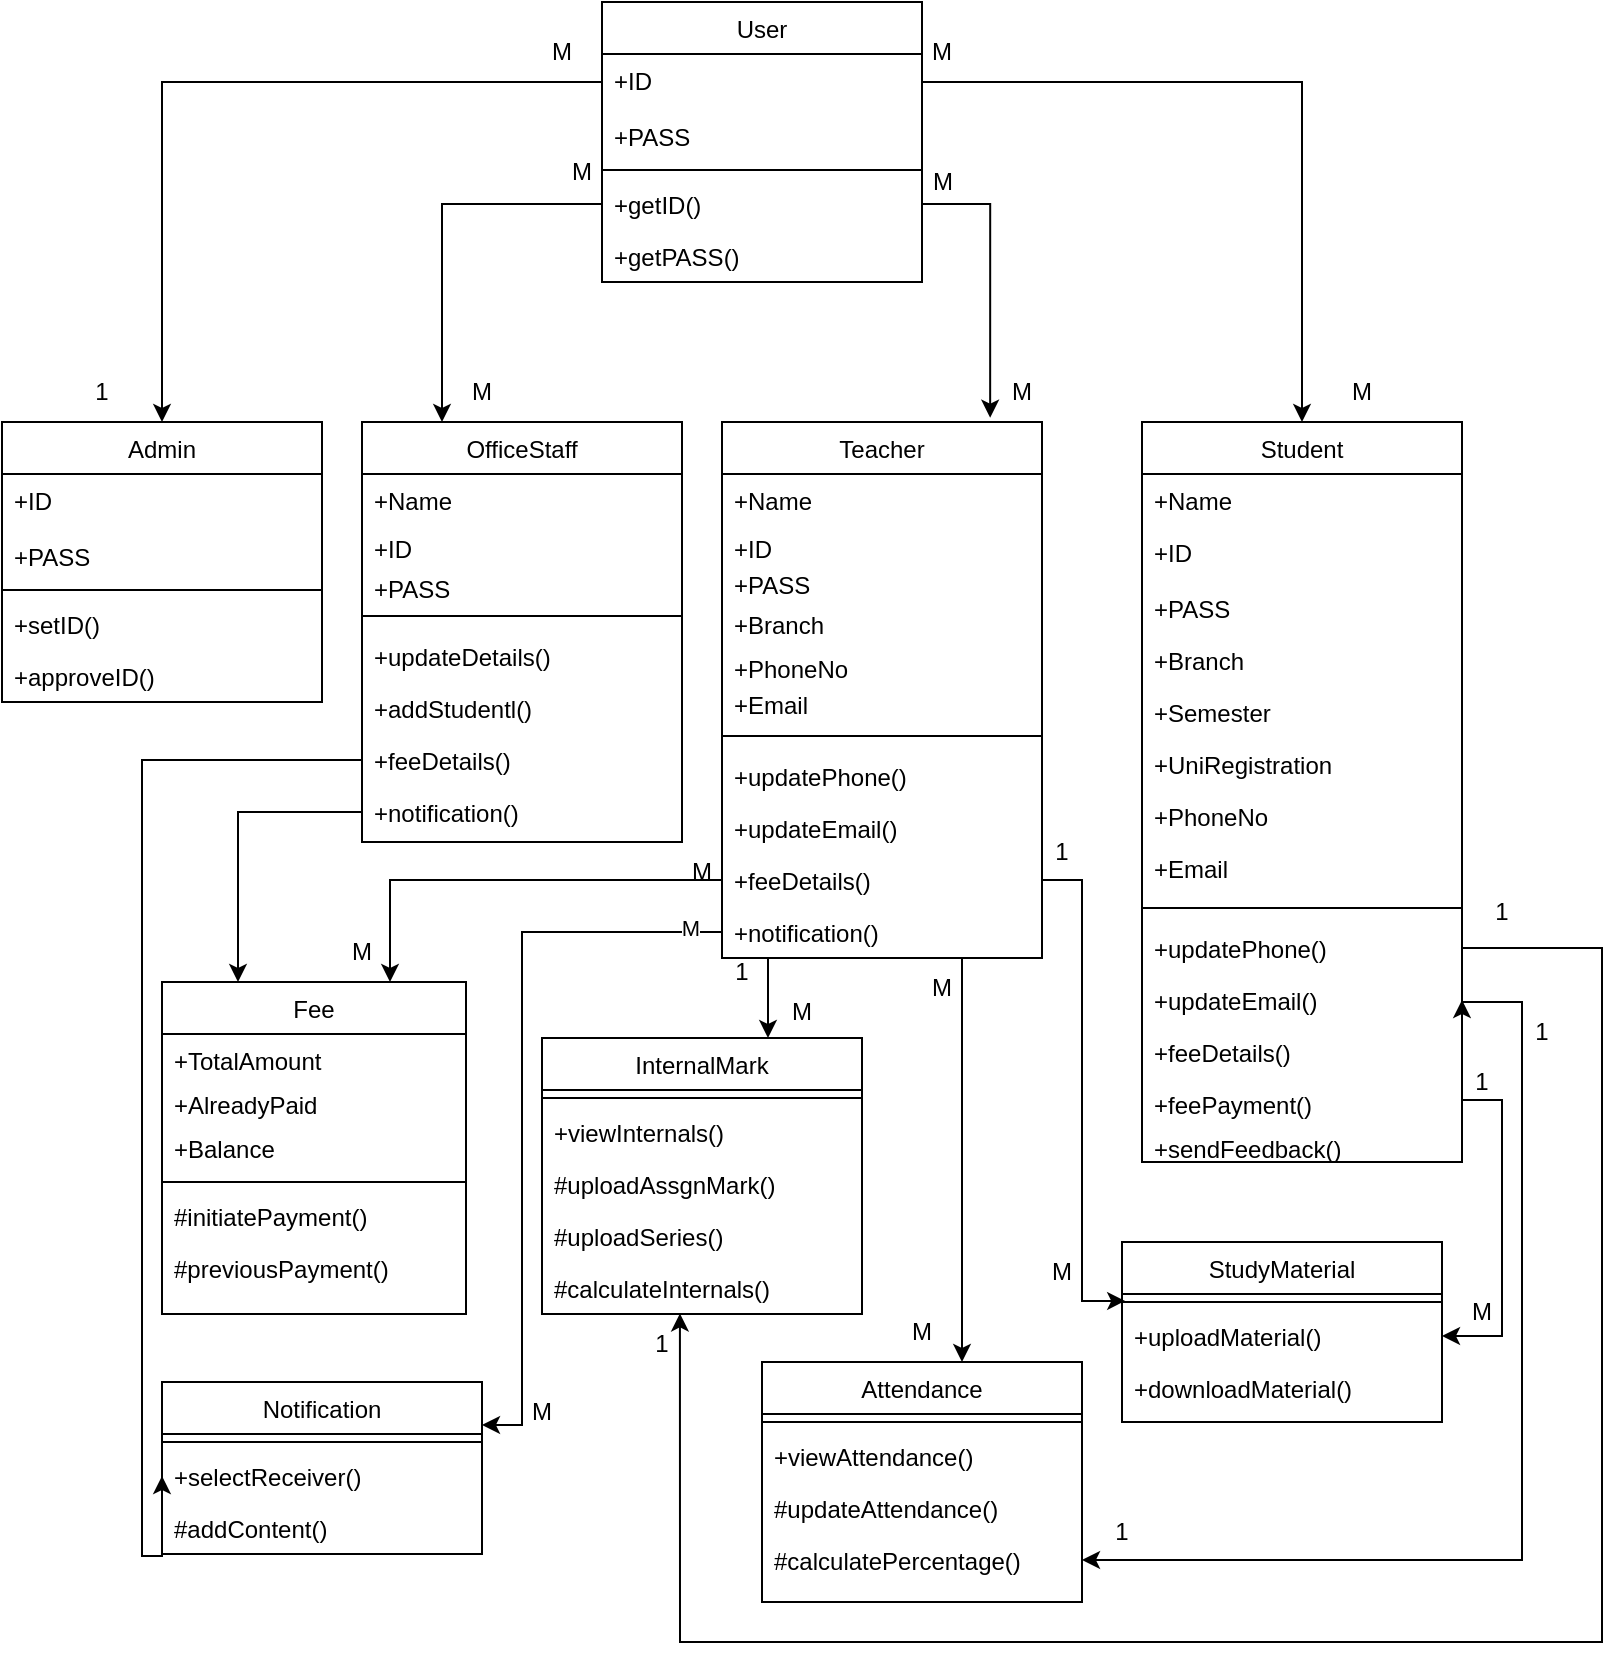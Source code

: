 <mxfile version="19.0.3" type="github">
  <diagram id="C5RBs43oDa-KdzZeNtuy" name="Page-1">
    <mxGraphModel dx="2075" dy="1943" grid="1" gridSize="10" guides="1" tooltips="1" connect="1" arrows="1" fold="1" page="1" pageScale="1" pageWidth="827" pageHeight="1169" math="0" shadow="0">
      <root>
        <mxCell id="WIyWlLk6GJQsqaUBKTNV-0" />
        <mxCell id="WIyWlLk6GJQsqaUBKTNV-1" parent="WIyWlLk6GJQsqaUBKTNV-0" />
        <mxCell id="zkfFHV4jXpPFQw0GAbJ--0" value="User" style="swimlane;fontStyle=0;align=center;verticalAlign=top;childLayout=stackLayout;horizontal=1;startSize=26;horizontalStack=0;resizeParent=1;resizeLast=0;collapsible=1;marginBottom=0;rounded=0;shadow=0;strokeWidth=1;" parent="WIyWlLk6GJQsqaUBKTNV-1" vertex="1">
          <mxGeometry x="-520" y="-1130" width="160" height="140" as="geometry">
            <mxRectangle x="230" y="140" width="160" height="26" as="alternateBounds" />
          </mxGeometry>
        </mxCell>
        <mxCell id="zkfFHV4jXpPFQw0GAbJ--2" value="+ID" style="text;align=left;verticalAlign=top;spacingLeft=4;spacingRight=4;overflow=hidden;rotatable=0;points=[[0,0.5],[1,0.5]];portConstraint=eastwest;rounded=0;shadow=0;html=0;" parent="zkfFHV4jXpPFQw0GAbJ--0" vertex="1">
          <mxGeometry y="26" width="160" height="28" as="geometry" />
        </mxCell>
        <mxCell id="zkfFHV4jXpPFQw0GAbJ--3" value="+PASS" style="text;align=left;verticalAlign=top;spacingLeft=4;spacingRight=4;overflow=hidden;rotatable=0;points=[[0,0.5],[1,0.5]];portConstraint=eastwest;rounded=0;shadow=0;html=0;" parent="zkfFHV4jXpPFQw0GAbJ--0" vertex="1">
          <mxGeometry y="54" width="160" height="26" as="geometry" />
        </mxCell>
        <mxCell id="zkfFHV4jXpPFQw0GAbJ--4" value="" style="line;html=1;strokeWidth=1;align=left;verticalAlign=middle;spacingTop=-1;spacingLeft=3;spacingRight=3;rotatable=0;labelPosition=right;points=[];portConstraint=eastwest;" parent="zkfFHV4jXpPFQw0GAbJ--0" vertex="1">
          <mxGeometry y="80" width="160" height="8" as="geometry" />
        </mxCell>
        <mxCell id="zkfFHV4jXpPFQw0GAbJ--5" value="+getID()" style="text;align=left;verticalAlign=top;spacingLeft=4;spacingRight=4;overflow=hidden;rotatable=0;points=[[0,0.5],[1,0.5]];portConstraint=eastwest;" parent="zkfFHV4jXpPFQw0GAbJ--0" vertex="1">
          <mxGeometry y="88" width="160" height="26" as="geometry" />
        </mxCell>
        <mxCell id="3Y0cezWdg-3BhjSm7ili-2" value="+getPASS()" style="text;align=left;verticalAlign=top;spacingLeft=4;spacingRight=4;overflow=hidden;rotatable=0;points=[[0,0.5],[1,0.5]];portConstraint=eastwest;" vertex="1" parent="zkfFHV4jXpPFQw0GAbJ--0">
          <mxGeometry y="114" width="160" height="26" as="geometry" />
        </mxCell>
        <mxCell id="zkfFHV4jXpPFQw0GAbJ--6" value="StudyMaterial" style="swimlane;fontStyle=0;align=center;verticalAlign=top;childLayout=stackLayout;horizontal=1;startSize=26;horizontalStack=0;resizeParent=1;resizeLast=0;collapsible=1;marginBottom=0;rounded=0;shadow=0;strokeWidth=1;" parent="WIyWlLk6GJQsqaUBKTNV-1" vertex="1">
          <mxGeometry x="-260" y="-510" width="160" height="90" as="geometry">
            <mxRectangle x="130" y="380" width="160" height="26" as="alternateBounds" />
          </mxGeometry>
        </mxCell>
        <mxCell id="zkfFHV4jXpPFQw0GAbJ--9" value="" style="line;html=1;strokeWidth=1;align=left;verticalAlign=middle;spacingTop=-1;spacingLeft=3;spacingRight=3;rotatable=0;labelPosition=right;points=[];portConstraint=eastwest;" parent="zkfFHV4jXpPFQw0GAbJ--6" vertex="1">
          <mxGeometry y="26" width="160" height="8" as="geometry" />
        </mxCell>
        <mxCell id="zkfFHV4jXpPFQw0GAbJ--10" value="+uploadMaterial()" style="text;align=left;verticalAlign=top;spacingLeft=4;spacingRight=4;overflow=hidden;rotatable=0;points=[[0,0.5],[1,0.5]];portConstraint=eastwest;fontStyle=0" parent="zkfFHV4jXpPFQw0GAbJ--6" vertex="1">
          <mxGeometry y="34" width="160" height="26" as="geometry" />
        </mxCell>
        <mxCell id="zkfFHV4jXpPFQw0GAbJ--11" value="+downloadMaterial()" style="text;align=left;verticalAlign=top;spacingLeft=4;spacingRight=4;overflow=hidden;rotatable=0;points=[[0,0.5],[1,0.5]];portConstraint=eastwest;" parent="zkfFHV4jXpPFQw0GAbJ--6" vertex="1">
          <mxGeometry y="60" width="160" height="26" as="geometry" />
        </mxCell>
        <mxCell id="zkfFHV4jXpPFQw0GAbJ--13" value="Student" style="swimlane;fontStyle=0;align=center;verticalAlign=top;childLayout=stackLayout;horizontal=1;startSize=26;horizontalStack=0;resizeParent=1;resizeLast=0;collapsible=1;marginBottom=0;rounded=0;shadow=0;strokeWidth=1;" parent="WIyWlLk6GJQsqaUBKTNV-1" vertex="1">
          <mxGeometry x="-250" y="-920" width="160" height="370" as="geometry">
            <mxRectangle x="340" y="380" width="170" height="26" as="alternateBounds" />
          </mxGeometry>
        </mxCell>
        <mxCell id="zkfFHV4jXpPFQw0GAbJ--14" value="+Name" style="text;align=left;verticalAlign=top;spacingLeft=4;spacingRight=4;overflow=hidden;rotatable=0;points=[[0,0.5],[1,0.5]];portConstraint=eastwest;" parent="zkfFHV4jXpPFQw0GAbJ--13" vertex="1">
          <mxGeometry y="26" width="160" height="26" as="geometry" />
        </mxCell>
        <mxCell id="3Y0cezWdg-3BhjSm7ili-25" value="+ID" style="text;align=left;verticalAlign=top;spacingLeft=4;spacingRight=4;overflow=hidden;rotatable=0;points=[[0,0.5],[1,0.5]];portConstraint=eastwest;rounded=0;shadow=0;html=0;" vertex="1" parent="zkfFHV4jXpPFQw0GAbJ--13">
          <mxGeometry y="52" width="160" height="28" as="geometry" />
        </mxCell>
        <mxCell id="3Y0cezWdg-3BhjSm7ili-26" value="+PASS" style="text;align=left;verticalAlign=top;spacingLeft=4;spacingRight=4;overflow=hidden;rotatable=0;points=[[0,0.5],[1,0.5]];portConstraint=eastwest;rounded=0;shadow=0;html=0;" vertex="1" parent="zkfFHV4jXpPFQw0GAbJ--13">
          <mxGeometry y="80" width="160" height="26" as="geometry" />
        </mxCell>
        <mxCell id="3Y0cezWdg-3BhjSm7ili-7" value="+Branch" style="text;align=left;verticalAlign=top;spacingLeft=4;spacingRight=4;overflow=hidden;rotatable=0;points=[[0,0.5],[1,0.5]];portConstraint=eastwest;" vertex="1" parent="zkfFHV4jXpPFQw0GAbJ--13">
          <mxGeometry y="106" width="160" height="26" as="geometry" />
        </mxCell>
        <mxCell id="3Y0cezWdg-3BhjSm7ili-27" value="+Semester" style="text;align=left;verticalAlign=top;spacingLeft=4;spacingRight=4;overflow=hidden;rotatable=0;points=[[0,0.5],[1,0.5]];portConstraint=eastwest;rounded=0;shadow=0;html=0;" vertex="1" parent="zkfFHV4jXpPFQw0GAbJ--13">
          <mxGeometry y="132" width="160" height="26" as="geometry" />
        </mxCell>
        <mxCell id="3Y0cezWdg-3BhjSm7ili-8" value="+UniRegistration" style="text;align=left;verticalAlign=top;spacingLeft=4;spacingRight=4;overflow=hidden;rotatable=0;points=[[0,0.5],[1,0.5]];portConstraint=eastwest;" vertex="1" parent="zkfFHV4jXpPFQw0GAbJ--13">
          <mxGeometry y="158" width="160" height="26" as="geometry" />
        </mxCell>
        <mxCell id="3Y0cezWdg-3BhjSm7ili-9" value="+PhoneNo" style="text;align=left;verticalAlign=top;spacingLeft=4;spacingRight=4;overflow=hidden;rotatable=0;points=[[0,0.5],[1,0.5]];portConstraint=eastwest;" vertex="1" parent="zkfFHV4jXpPFQw0GAbJ--13">
          <mxGeometry y="184" width="160" height="26" as="geometry" />
        </mxCell>
        <mxCell id="3Y0cezWdg-3BhjSm7ili-10" value="+Email" style="text;align=left;verticalAlign=top;spacingLeft=4;spacingRight=4;overflow=hidden;rotatable=0;points=[[0,0.5],[1,0.5]];portConstraint=eastwest;" vertex="1" parent="zkfFHV4jXpPFQw0GAbJ--13">
          <mxGeometry y="210" width="160" height="26" as="geometry" />
        </mxCell>
        <mxCell id="zkfFHV4jXpPFQw0GAbJ--15" value="" style="line;html=1;strokeWidth=1;align=left;verticalAlign=middle;spacingTop=-1;spacingLeft=3;spacingRight=3;rotatable=0;labelPosition=right;points=[];portConstraint=eastwest;" parent="zkfFHV4jXpPFQw0GAbJ--13" vertex="1">
          <mxGeometry y="236" width="160" height="14" as="geometry" />
        </mxCell>
        <mxCell id="3Y0cezWdg-3BhjSm7ili-11" value="+updatePhone()" style="text;align=left;verticalAlign=top;spacingLeft=4;spacingRight=4;overflow=hidden;rotatable=0;points=[[0,0.5],[1,0.5]];portConstraint=eastwest;" vertex="1" parent="zkfFHV4jXpPFQw0GAbJ--13">
          <mxGeometry y="250" width="160" height="26" as="geometry" />
        </mxCell>
        <mxCell id="3Y0cezWdg-3BhjSm7ili-12" value="+updateEmail()" style="text;align=left;verticalAlign=top;spacingLeft=4;spacingRight=4;overflow=hidden;rotatable=0;points=[[0,0.5],[1,0.5]];portConstraint=eastwest;" vertex="1" parent="zkfFHV4jXpPFQw0GAbJ--13">
          <mxGeometry y="276" width="160" height="26" as="geometry" />
        </mxCell>
        <mxCell id="3Y0cezWdg-3BhjSm7ili-55" value="+feeDetails()" style="text;align=left;verticalAlign=top;spacingLeft=4;spacingRight=4;overflow=hidden;rotatable=0;points=[[0,0.5],[1,0.5]];portConstraint=eastwest;" vertex="1" parent="zkfFHV4jXpPFQw0GAbJ--13">
          <mxGeometry y="302" width="160" height="26" as="geometry" />
        </mxCell>
        <mxCell id="3Y0cezWdg-3BhjSm7ili-13" value="+feePayment()" style="text;align=left;verticalAlign=top;spacingLeft=4;spacingRight=4;overflow=hidden;rotatable=0;points=[[0,0.5],[1,0.5]];portConstraint=eastwest;" vertex="1" parent="zkfFHV4jXpPFQw0GAbJ--13">
          <mxGeometry y="328" width="160" height="22" as="geometry" />
        </mxCell>
        <mxCell id="3Y0cezWdg-3BhjSm7ili-77" value="+sendFeedback()" style="text;align=left;verticalAlign=top;spacingLeft=4;spacingRight=4;overflow=hidden;rotatable=0;points=[[0,0.5],[1,0.5]];portConstraint=eastwest;" vertex="1" parent="zkfFHV4jXpPFQw0GAbJ--13">
          <mxGeometry y="350" width="160" height="20" as="geometry" />
        </mxCell>
        <mxCell id="zkfFHV4jXpPFQw0GAbJ--17" value="Fee" style="swimlane;fontStyle=0;align=center;verticalAlign=top;childLayout=stackLayout;horizontal=1;startSize=26;horizontalStack=0;resizeParent=1;resizeLast=0;collapsible=1;marginBottom=0;rounded=0;shadow=0;strokeWidth=1;" parent="WIyWlLk6GJQsqaUBKTNV-1" vertex="1">
          <mxGeometry x="-740" y="-640" width="152" height="166" as="geometry">
            <mxRectangle x="508" y="120" width="160" height="26" as="alternateBounds" />
          </mxGeometry>
        </mxCell>
        <mxCell id="zkfFHV4jXpPFQw0GAbJ--18" value="+TotalAmount" style="text;align=left;verticalAlign=top;spacingLeft=4;spacingRight=4;overflow=hidden;rotatable=0;points=[[0,0.5],[1,0.5]];portConstraint=eastwest;" parent="zkfFHV4jXpPFQw0GAbJ--17" vertex="1">
          <mxGeometry y="26" width="152" height="22" as="geometry" />
        </mxCell>
        <mxCell id="zkfFHV4jXpPFQw0GAbJ--19" value="+AlreadyPaid" style="text;align=left;verticalAlign=top;spacingLeft=4;spacingRight=4;overflow=hidden;rotatable=0;points=[[0,0.5],[1,0.5]];portConstraint=eastwest;rounded=0;shadow=0;html=0;" parent="zkfFHV4jXpPFQw0GAbJ--17" vertex="1">
          <mxGeometry y="48" width="152" height="22" as="geometry" />
        </mxCell>
        <mxCell id="zkfFHV4jXpPFQw0GAbJ--20" value="+Balance" style="text;align=left;verticalAlign=top;spacingLeft=4;spacingRight=4;overflow=hidden;rotatable=0;points=[[0,0.5],[1,0.5]];portConstraint=eastwest;rounded=0;shadow=0;html=0;" parent="zkfFHV4jXpPFQw0GAbJ--17" vertex="1">
          <mxGeometry y="70" width="152" height="26" as="geometry" />
        </mxCell>
        <mxCell id="zkfFHV4jXpPFQw0GAbJ--23" value="" style="line;html=1;strokeWidth=1;align=left;verticalAlign=middle;spacingTop=-1;spacingLeft=3;spacingRight=3;rotatable=0;labelPosition=right;points=[];portConstraint=eastwest;" parent="zkfFHV4jXpPFQw0GAbJ--17" vertex="1">
          <mxGeometry y="96" width="152" height="8" as="geometry" />
        </mxCell>
        <mxCell id="zkfFHV4jXpPFQw0GAbJ--24" value="#initiatePayment()" style="text;align=left;verticalAlign=top;spacingLeft=4;spacingRight=4;overflow=hidden;rotatable=0;points=[[0,0.5],[1,0.5]];portConstraint=eastwest;" parent="zkfFHV4jXpPFQw0GAbJ--17" vertex="1">
          <mxGeometry y="104" width="152" height="26" as="geometry" />
        </mxCell>
        <mxCell id="zkfFHV4jXpPFQw0GAbJ--25" value="#previousPayment()" style="text;align=left;verticalAlign=top;spacingLeft=4;spacingRight=4;overflow=hidden;rotatable=0;points=[[0,0.5],[1,0.5]];portConstraint=eastwest;" parent="zkfFHV4jXpPFQw0GAbJ--17" vertex="1">
          <mxGeometry y="130" width="152" height="26" as="geometry" />
        </mxCell>
        <mxCell id="3Y0cezWdg-3BhjSm7ili-19" value="Admin" style="swimlane;fontStyle=0;align=center;verticalAlign=top;childLayout=stackLayout;horizontal=1;startSize=26;horizontalStack=0;resizeParent=1;resizeLast=0;collapsible=1;marginBottom=0;rounded=0;shadow=0;strokeWidth=1;" vertex="1" parent="WIyWlLk6GJQsqaUBKTNV-1">
          <mxGeometry x="-820" y="-920" width="160" height="140" as="geometry">
            <mxRectangle x="230" y="140" width="160" height="26" as="alternateBounds" />
          </mxGeometry>
        </mxCell>
        <mxCell id="3Y0cezWdg-3BhjSm7ili-20" value="+ID" style="text;align=left;verticalAlign=top;spacingLeft=4;spacingRight=4;overflow=hidden;rotatable=0;points=[[0,0.5],[1,0.5]];portConstraint=eastwest;rounded=0;shadow=0;html=0;" vertex="1" parent="3Y0cezWdg-3BhjSm7ili-19">
          <mxGeometry y="26" width="160" height="28" as="geometry" />
        </mxCell>
        <mxCell id="3Y0cezWdg-3BhjSm7ili-21" value="+PASS" style="text;align=left;verticalAlign=top;spacingLeft=4;spacingRight=4;overflow=hidden;rotatable=0;points=[[0,0.5],[1,0.5]];portConstraint=eastwest;rounded=0;shadow=0;html=0;" vertex="1" parent="3Y0cezWdg-3BhjSm7ili-19">
          <mxGeometry y="54" width="160" height="26" as="geometry" />
        </mxCell>
        <mxCell id="3Y0cezWdg-3BhjSm7ili-22" value="" style="line;html=1;strokeWidth=1;align=left;verticalAlign=middle;spacingTop=-1;spacingLeft=3;spacingRight=3;rotatable=0;labelPosition=right;points=[];portConstraint=eastwest;" vertex="1" parent="3Y0cezWdg-3BhjSm7ili-19">
          <mxGeometry y="80" width="160" height="8" as="geometry" />
        </mxCell>
        <mxCell id="3Y0cezWdg-3BhjSm7ili-23" value="+setID()" style="text;align=left;verticalAlign=top;spacingLeft=4;spacingRight=4;overflow=hidden;rotatable=0;points=[[0,0.5],[1,0.5]];portConstraint=eastwest;" vertex="1" parent="3Y0cezWdg-3BhjSm7ili-19">
          <mxGeometry y="88" width="160" height="26" as="geometry" />
        </mxCell>
        <mxCell id="3Y0cezWdg-3BhjSm7ili-24" value="+approveID()" style="text;align=left;verticalAlign=top;spacingLeft=4;spacingRight=4;overflow=hidden;rotatable=0;points=[[0,0.5],[1,0.5]];portConstraint=eastwest;" vertex="1" parent="3Y0cezWdg-3BhjSm7ili-19">
          <mxGeometry y="114" width="160" height="26" as="geometry" />
        </mxCell>
        <mxCell id="3Y0cezWdg-3BhjSm7ili-29" value="Teacher" style="swimlane;fontStyle=0;align=center;verticalAlign=top;childLayout=stackLayout;horizontal=1;startSize=26;horizontalStack=0;resizeParent=1;resizeLast=0;collapsible=1;marginBottom=0;rounded=0;shadow=0;strokeWidth=1;" vertex="1" parent="WIyWlLk6GJQsqaUBKTNV-1">
          <mxGeometry x="-460" y="-920" width="160" height="268" as="geometry">
            <mxRectangle x="340" y="380" width="170" height="26" as="alternateBounds" />
          </mxGeometry>
        </mxCell>
        <mxCell id="3Y0cezWdg-3BhjSm7ili-30" value="+Name" style="text;align=left;verticalAlign=top;spacingLeft=4;spacingRight=4;overflow=hidden;rotatable=0;points=[[0,0.5],[1,0.5]];portConstraint=eastwest;" vertex="1" parent="3Y0cezWdg-3BhjSm7ili-29">
          <mxGeometry y="26" width="160" height="24" as="geometry" />
        </mxCell>
        <mxCell id="3Y0cezWdg-3BhjSm7ili-31" value="+ID" style="text;align=left;verticalAlign=top;spacingLeft=4;spacingRight=4;overflow=hidden;rotatable=0;points=[[0,0.5],[1,0.5]];portConstraint=eastwest;rounded=0;shadow=0;html=0;" vertex="1" parent="3Y0cezWdg-3BhjSm7ili-29">
          <mxGeometry y="50" width="160" height="18" as="geometry" />
        </mxCell>
        <mxCell id="3Y0cezWdg-3BhjSm7ili-32" value="+PASS" style="text;align=left;verticalAlign=top;spacingLeft=4;spacingRight=4;overflow=hidden;rotatable=0;points=[[0,0.5],[1,0.5]];portConstraint=eastwest;rounded=0;shadow=0;html=0;" vertex="1" parent="3Y0cezWdg-3BhjSm7ili-29">
          <mxGeometry y="68" width="160" height="20" as="geometry" />
        </mxCell>
        <mxCell id="3Y0cezWdg-3BhjSm7ili-33" value="+Branch" style="text;align=left;verticalAlign=top;spacingLeft=4;spacingRight=4;overflow=hidden;rotatable=0;points=[[0,0.5],[1,0.5]];portConstraint=eastwest;" vertex="1" parent="3Y0cezWdg-3BhjSm7ili-29">
          <mxGeometry y="88" width="160" height="22" as="geometry" />
        </mxCell>
        <mxCell id="3Y0cezWdg-3BhjSm7ili-36" value="+PhoneNo" style="text;align=left;verticalAlign=top;spacingLeft=4;spacingRight=4;overflow=hidden;rotatable=0;points=[[0,0.5],[1,0.5]];portConstraint=eastwest;" vertex="1" parent="3Y0cezWdg-3BhjSm7ili-29">
          <mxGeometry y="110" width="160" height="18" as="geometry" />
        </mxCell>
        <mxCell id="3Y0cezWdg-3BhjSm7ili-37" value="+Email" style="text;align=left;verticalAlign=top;spacingLeft=4;spacingRight=4;overflow=hidden;rotatable=0;points=[[0,0.5],[1,0.5]];portConstraint=eastwest;" vertex="1" parent="3Y0cezWdg-3BhjSm7ili-29">
          <mxGeometry y="128" width="160" height="22" as="geometry" />
        </mxCell>
        <mxCell id="3Y0cezWdg-3BhjSm7ili-38" value="" style="line;html=1;strokeWidth=1;align=left;verticalAlign=middle;spacingTop=-1;spacingLeft=3;spacingRight=3;rotatable=0;labelPosition=right;points=[];portConstraint=eastwest;" vertex="1" parent="3Y0cezWdg-3BhjSm7ili-29">
          <mxGeometry y="150" width="160" height="14" as="geometry" />
        </mxCell>
        <mxCell id="3Y0cezWdg-3BhjSm7ili-39" value="+updatePhone()" style="text;align=left;verticalAlign=top;spacingLeft=4;spacingRight=4;overflow=hidden;rotatable=0;points=[[0,0.5],[1,0.5]];portConstraint=eastwest;" vertex="1" parent="3Y0cezWdg-3BhjSm7ili-29">
          <mxGeometry y="164" width="160" height="26" as="geometry" />
        </mxCell>
        <mxCell id="3Y0cezWdg-3BhjSm7ili-40" value="+updateEmail()" style="text;align=left;verticalAlign=top;spacingLeft=4;spacingRight=4;overflow=hidden;rotatable=0;points=[[0,0.5],[1,0.5]];portConstraint=eastwest;" vertex="1" parent="3Y0cezWdg-3BhjSm7ili-29">
          <mxGeometry y="190" width="160" height="26" as="geometry" />
        </mxCell>
        <mxCell id="3Y0cezWdg-3BhjSm7ili-41" value="+feeDetails()" style="text;align=left;verticalAlign=top;spacingLeft=4;spacingRight=4;overflow=hidden;rotatable=0;points=[[0,0.5],[1,0.5]];portConstraint=eastwest;" vertex="1" parent="3Y0cezWdg-3BhjSm7ili-29">
          <mxGeometry y="216" width="160" height="26" as="geometry" />
        </mxCell>
        <mxCell id="3Y0cezWdg-3BhjSm7ili-57" value="+notification()" style="text;align=left;verticalAlign=top;spacingLeft=4;spacingRight=4;overflow=hidden;rotatable=0;points=[[0,0.5],[1,0.5]];portConstraint=eastwest;" vertex="1" parent="3Y0cezWdg-3BhjSm7ili-29">
          <mxGeometry y="242" width="160" height="26" as="geometry" />
        </mxCell>
        <mxCell id="3Y0cezWdg-3BhjSm7ili-58" value="Attendance" style="swimlane;fontStyle=0;align=center;verticalAlign=top;childLayout=stackLayout;horizontal=1;startSize=26;horizontalStack=0;resizeParent=1;resizeLast=0;collapsible=1;marginBottom=0;rounded=0;shadow=0;strokeWidth=1;" vertex="1" parent="WIyWlLk6GJQsqaUBKTNV-1">
          <mxGeometry x="-440" y="-450" width="160" height="120" as="geometry">
            <mxRectangle x="230" y="140" width="160" height="26" as="alternateBounds" />
          </mxGeometry>
        </mxCell>
        <mxCell id="3Y0cezWdg-3BhjSm7ili-61" value="" style="line;html=1;strokeWidth=1;align=left;verticalAlign=middle;spacingTop=-1;spacingLeft=3;spacingRight=3;rotatable=0;labelPosition=right;points=[];portConstraint=eastwest;" vertex="1" parent="3Y0cezWdg-3BhjSm7ili-58">
          <mxGeometry y="26" width="160" height="8" as="geometry" />
        </mxCell>
        <mxCell id="3Y0cezWdg-3BhjSm7ili-62" value="+viewAttendance()" style="text;align=left;verticalAlign=top;spacingLeft=4;spacingRight=4;overflow=hidden;rotatable=0;points=[[0,0.5],[1,0.5]];portConstraint=eastwest;" vertex="1" parent="3Y0cezWdg-3BhjSm7ili-58">
          <mxGeometry y="34" width="160" height="26" as="geometry" />
        </mxCell>
        <mxCell id="3Y0cezWdg-3BhjSm7ili-63" value="#updateAttendance()" style="text;align=left;verticalAlign=top;spacingLeft=4;spacingRight=4;overflow=hidden;rotatable=0;points=[[0,0.5],[1,0.5]];portConstraint=eastwest;" vertex="1" parent="3Y0cezWdg-3BhjSm7ili-58">
          <mxGeometry y="60" width="160" height="26" as="geometry" />
        </mxCell>
        <mxCell id="3Y0cezWdg-3BhjSm7ili-64" value="#calculatePercentage()" style="text;align=left;verticalAlign=top;spacingLeft=4;spacingRight=4;overflow=hidden;rotatable=0;points=[[0,0.5],[1,0.5]];portConstraint=eastwest;" vertex="1" parent="3Y0cezWdg-3BhjSm7ili-58">
          <mxGeometry y="86" width="160" height="26" as="geometry" />
        </mxCell>
        <mxCell id="3Y0cezWdg-3BhjSm7ili-65" value="OfficeStaff" style="swimlane;fontStyle=0;align=center;verticalAlign=top;childLayout=stackLayout;horizontal=1;startSize=26;horizontalStack=0;resizeParent=1;resizeLast=0;collapsible=1;marginBottom=0;rounded=0;shadow=0;strokeWidth=1;" vertex="1" parent="WIyWlLk6GJQsqaUBKTNV-1">
          <mxGeometry x="-640" y="-920" width="160" height="210" as="geometry">
            <mxRectangle x="340" y="380" width="170" height="26" as="alternateBounds" />
          </mxGeometry>
        </mxCell>
        <mxCell id="3Y0cezWdg-3BhjSm7ili-66" value="+Name" style="text;align=left;verticalAlign=top;spacingLeft=4;spacingRight=4;overflow=hidden;rotatable=0;points=[[0,0.5],[1,0.5]];portConstraint=eastwest;" vertex="1" parent="3Y0cezWdg-3BhjSm7ili-65">
          <mxGeometry y="26" width="160" height="24" as="geometry" />
        </mxCell>
        <mxCell id="3Y0cezWdg-3BhjSm7ili-67" value="+ID" style="text;align=left;verticalAlign=top;spacingLeft=4;spacingRight=4;overflow=hidden;rotatable=0;points=[[0,0.5],[1,0.5]];portConstraint=eastwest;rounded=0;shadow=0;html=0;" vertex="1" parent="3Y0cezWdg-3BhjSm7ili-65">
          <mxGeometry y="50" width="160" height="20" as="geometry" />
        </mxCell>
        <mxCell id="3Y0cezWdg-3BhjSm7ili-68" value="+PASS" style="text;align=left;verticalAlign=top;spacingLeft=4;spacingRight=4;overflow=hidden;rotatable=0;points=[[0,0.5],[1,0.5]];portConstraint=eastwest;rounded=0;shadow=0;html=0;" vertex="1" parent="3Y0cezWdg-3BhjSm7ili-65">
          <mxGeometry y="70" width="160" height="20" as="geometry" />
        </mxCell>
        <mxCell id="3Y0cezWdg-3BhjSm7ili-72" value="" style="line;html=1;strokeWidth=1;align=left;verticalAlign=middle;spacingTop=-1;spacingLeft=3;spacingRight=3;rotatable=0;labelPosition=right;points=[];portConstraint=eastwest;" vertex="1" parent="3Y0cezWdg-3BhjSm7ili-65">
          <mxGeometry y="90" width="160" height="14" as="geometry" />
        </mxCell>
        <mxCell id="3Y0cezWdg-3BhjSm7ili-73" value="+updateDetails()" style="text;align=left;verticalAlign=top;spacingLeft=4;spacingRight=4;overflow=hidden;rotatable=0;points=[[0,0.5],[1,0.5]];portConstraint=eastwest;" vertex="1" parent="3Y0cezWdg-3BhjSm7ili-65">
          <mxGeometry y="104" width="160" height="26" as="geometry" />
        </mxCell>
        <mxCell id="3Y0cezWdg-3BhjSm7ili-74" value="+addStudentl()" style="text;align=left;verticalAlign=top;spacingLeft=4;spacingRight=4;overflow=hidden;rotatable=0;points=[[0,0.5],[1,0.5]];portConstraint=eastwest;" vertex="1" parent="3Y0cezWdg-3BhjSm7ili-65">
          <mxGeometry y="130" width="160" height="26" as="geometry" />
        </mxCell>
        <mxCell id="3Y0cezWdg-3BhjSm7ili-75" value="+feeDetails()" style="text;align=left;verticalAlign=top;spacingLeft=4;spacingRight=4;overflow=hidden;rotatable=0;points=[[0,0.5],[1,0.5]];portConstraint=eastwest;" vertex="1" parent="3Y0cezWdg-3BhjSm7ili-65">
          <mxGeometry y="156" width="160" height="26" as="geometry" />
        </mxCell>
        <mxCell id="3Y0cezWdg-3BhjSm7ili-76" value="+notification()" style="text;align=left;verticalAlign=top;spacingLeft=4;spacingRight=4;overflow=hidden;rotatable=0;points=[[0,0.5],[1,0.5]];portConstraint=eastwest;" vertex="1" parent="3Y0cezWdg-3BhjSm7ili-65">
          <mxGeometry y="182" width="160" height="26" as="geometry" />
        </mxCell>
        <mxCell id="3Y0cezWdg-3BhjSm7ili-78" value="InternalMark" style="swimlane;fontStyle=0;align=center;verticalAlign=top;childLayout=stackLayout;horizontal=1;startSize=26;horizontalStack=0;resizeParent=1;resizeLast=0;collapsible=1;marginBottom=0;rounded=0;shadow=0;strokeWidth=1;" vertex="1" parent="WIyWlLk6GJQsqaUBKTNV-1">
          <mxGeometry x="-550" y="-612" width="160" height="138" as="geometry">
            <mxRectangle x="230" y="140" width="160" height="26" as="alternateBounds" />
          </mxGeometry>
        </mxCell>
        <mxCell id="3Y0cezWdg-3BhjSm7ili-79" value="" style="line;html=1;strokeWidth=1;align=left;verticalAlign=middle;spacingTop=-1;spacingLeft=3;spacingRight=3;rotatable=0;labelPosition=right;points=[];portConstraint=eastwest;" vertex="1" parent="3Y0cezWdg-3BhjSm7ili-78">
          <mxGeometry y="26" width="160" height="8" as="geometry" />
        </mxCell>
        <mxCell id="3Y0cezWdg-3BhjSm7ili-107" value="+viewInternals()" style="text;align=left;verticalAlign=top;spacingLeft=4;spacingRight=4;overflow=hidden;rotatable=0;points=[[0,0.5],[1,0.5]];portConstraint=eastwest;" vertex="1" parent="3Y0cezWdg-3BhjSm7ili-78">
          <mxGeometry y="34" width="160" height="26" as="geometry" />
        </mxCell>
        <mxCell id="3Y0cezWdg-3BhjSm7ili-80" value="#uploadAssgnMark()" style="text;align=left;verticalAlign=top;spacingLeft=4;spacingRight=4;overflow=hidden;rotatable=0;points=[[0,0.5],[1,0.5]];portConstraint=eastwest;" vertex="1" parent="3Y0cezWdg-3BhjSm7ili-78">
          <mxGeometry y="60" width="160" height="26" as="geometry" />
        </mxCell>
        <mxCell id="3Y0cezWdg-3BhjSm7ili-145" value="" style="endArrow=classic;html=1;rounded=0;" edge="1" parent="3Y0cezWdg-3BhjSm7ili-78">
          <mxGeometry width="50" height="50" relative="1" as="geometry">
            <mxPoint x="113" y="-40" as="sourcePoint" />
            <mxPoint x="113" as="targetPoint" />
          </mxGeometry>
        </mxCell>
        <mxCell id="3Y0cezWdg-3BhjSm7ili-81" value="#uploadSeries()" style="text;align=left;verticalAlign=top;spacingLeft=4;spacingRight=4;overflow=hidden;rotatable=0;points=[[0,0.5],[1,0.5]];portConstraint=eastwest;" vertex="1" parent="3Y0cezWdg-3BhjSm7ili-78">
          <mxGeometry y="86" width="160" height="26" as="geometry" />
        </mxCell>
        <mxCell id="3Y0cezWdg-3BhjSm7ili-82" value="#calculateInternals()" style="text;align=left;verticalAlign=top;spacingLeft=4;spacingRight=4;overflow=hidden;rotatable=0;points=[[0,0.5],[1,0.5]];portConstraint=eastwest;" vertex="1" parent="3Y0cezWdg-3BhjSm7ili-78">
          <mxGeometry y="112" width="160" height="26" as="geometry" />
        </mxCell>
        <mxCell id="3Y0cezWdg-3BhjSm7ili-83" value="Notification" style="swimlane;fontStyle=0;align=center;verticalAlign=top;childLayout=stackLayout;horizontal=1;startSize=26;horizontalStack=0;resizeParent=1;resizeLast=0;collapsible=1;marginBottom=0;rounded=0;shadow=0;strokeWidth=1;" vertex="1" parent="WIyWlLk6GJQsqaUBKTNV-1">
          <mxGeometry x="-740" y="-440" width="160" height="86" as="geometry">
            <mxRectangle x="230" y="140" width="160" height="26" as="alternateBounds" />
          </mxGeometry>
        </mxCell>
        <mxCell id="3Y0cezWdg-3BhjSm7ili-84" value="" style="line;html=1;strokeWidth=1;align=left;verticalAlign=middle;spacingTop=-1;spacingLeft=3;spacingRight=3;rotatable=0;labelPosition=right;points=[];portConstraint=eastwest;" vertex="1" parent="3Y0cezWdg-3BhjSm7ili-83">
          <mxGeometry y="26" width="160" height="8" as="geometry" />
        </mxCell>
        <mxCell id="3Y0cezWdg-3BhjSm7ili-85" value="+selectReceiver()" style="text;align=left;verticalAlign=top;spacingLeft=4;spacingRight=4;overflow=hidden;rotatable=0;points=[[0,0.5],[1,0.5]];portConstraint=eastwest;" vertex="1" parent="3Y0cezWdg-3BhjSm7ili-83">
          <mxGeometry y="34" width="160" height="26" as="geometry" />
        </mxCell>
        <mxCell id="3Y0cezWdg-3BhjSm7ili-87" value="#addContent()" style="text;align=left;verticalAlign=top;spacingLeft=4;spacingRight=4;overflow=hidden;rotatable=0;points=[[0,0.5],[1,0.5]];portConstraint=eastwest;" vertex="1" parent="3Y0cezWdg-3BhjSm7ili-83">
          <mxGeometry y="60" width="160" height="26" as="geometry" />
        </mxCell>
        <mxCell id="3Y0cezWdg-3BhjSm7ili-133" style="edgeStyle=orthogonalEdgeStyle;rounded=0;orthogonalLoop=1;jettySize=auto;html=1;exitX=0;exitY=0.5;exitDx=0;exitDy=0;entryX=0.5;entryY=0;entryDx=0;entryDy=0;" edge="1" parent="WIyWlLk6GJQsqaUBKTNV-1" source="zkfFHV4jXpPFQw0GAbJ--2" target="3Y0cezWdg-3BhjSm7ili-19">
          <mxGeometry relative="1" as="geometry" />
        </mxCell>
        <mxCell id="3Y0cezWdg-3BhjSm7ili-134" style="edgeStyle=orthogonalEdgeStyle;rounded=0;orthogonalLoop=1;jettySize=auto;html=1;exitX=1;exitY=0.5;exitDx=0;exitDy=0;entryX=0.5;entryY=0;entryDx=0;entryDy=0;" edge="1" parent="WIyWlLk6GJQsqaUBKTNV-1" source="zkfFHV4jXpPFQw0GAbJ--2" target="zkfFHV4jXpPFQw0GAbJ--13">
          <mxGeometry relative="1" as="geometry" />
        </mxCell>
        <mxCell id="3Y0cezWdg-3BhjSm7ili-136" style="edgeStyle=orthogonalEdgeStyle;rounded=0;orthogonalLoop=1;jettySize=auto;html=1;exitX=0;exitY=0.5;exitDx=0;exitDy=0;entryX=0.25;entryY=0;entryDx=0;entryDy=0;" edge="1" parent="WIyWlLk6GJQsqaUBKTNV-1" source="zkfFHV4jXpPFQw0GAbJ--5" target="3Y0cezWdg-3BhjSm7ili-65">
          <mxGeometry relative="1" as="geometry" />
        </mxCell>
        <mxCell id="3Y0cezWdg-3BhjSm7ili-138" style="edgeStyle=orthogonalEdgeStyle;rounded=0;orthogonalLoop=1;jettySize=auto;html=1;exitX=0;exitY=0.5;exitDx=0;exitDy=0;entryX=0.75;entryY=0;entryDx=0;entryDy=0;" edge="1" parent="WIyWlLk6GJQsqaUBKTNV-1" source="3Y0cezWdg-3BhjSm7ili-41" target="zkfFHV4jXpPFQw0GAbJ--17">
          <mxGeometry relative="1" as="geometry" />
        </mxCell>
        <mxCell id="3Y0cezWdg-3BhjSm7ili-139" style="edgeStyle=orthogonalEdgeStyle;rounded=0;orthogonalLoop=1;jettySize=auto;html=1;exitX=0;exitY=0.5;exitDx=0;exitDy=0;entryX=0.25;entryY=0;entryDx=0;entryDy=0;" edge="1" parent="WIyWlLk6GJQsqaUBKTNV-1" source="3Y0cezWdg-3BhjSm7ili-76" target="zkfFHV4jXpPFQw0GAbJ--17">
          <mxGeometry relative="1" as="geometry" />
        </mxCell>
        <mxCell id="3Y0cezWdg-3BhjSm7ili-141" style="edgeStyle=orthogonalEdgeStyle;rounded=0;orthogonalLoop=1;jettySize=auto;html=1;exitX=0;exitY=0.5;exitDx=0;exitDy=0;entryX=0;entryY=0.5;entryDx=0;entryDy=0;" edge="1" parent="WIyWlLk6GJQsqaUBKTNV-1" source="3Y0cezWdg-3BhjSm7ili-75" target="3Y0cezWdg-3BhjSm7ili-85">
          <mxGeometry relative="1" as="geometry">
            <Array as="points">
              <mxPoint x="-750" y="-751" />
              <mxPoint x="-750" y="-353" />
            </Array>
          </mxGeometry>
        </mxCell>
        <mxCell id="3Y0cezWdg-3BhjSm7ili-146" style="edgeStyle=orthogonalEdgeStyle;rounded=0;orthogonalLoop=1;jettySize=auto;html=1;exitX=1;exitY=0.5;exitDx=0;exitDy=0;entryX=0.01;entryY=-0.175;entryDx=0;entryDy=0;entryPerimeter=0;" edge="1" parent="WIyWlLk6GJQsqaUBKTNV-1" source="3Y0cezWdg-3BhjSm7ili-41" target="zkfFHV4jXpPFQw0GAbJ--10">
          <mxGeometry relative="1" as="geometry" />
        </mxCell>
        <mxCell id="3Y0cezWdg-3BhjSm7ili-147" style="edgeStyle=orthogonalEdgeStyle;rounded=0;orthogonalLoop=1;jettySize=auto;html=1;exitX=1;exitY=0.5;exitDx=0;exitDy=0;entryX=1;entryY=0.5;entryDx=0;entryDy=0;" edge="1" parent="WIyWlLk6GJQsqaUBKTNV-1" source="3Y0cezWdg-3BhjSm7ili-13" target="zkfFHV4jXpPFQw0GAbJ--10">
          <mxGeometry relative="1" as="geometry" />
        </mxCell>
        <mxCell id="3Y0cezWdg-3BhjSm7ili-149" value="" style="endArrow=classic;html=1;rounded=0;" edge="1" parent="WIyWlLk6GJQsqaUBKTNV-1">
          <mxGeometry width="50" height="50" relative="1" as="geometry">
            <mxPoint x="-340" y="-652" as="sourcePoint" />
            <mxPoint x="-340" y="-450" as="targetPoint" />
          </mxGeometry>
        </mxCell>
        <mxCell id="3Y0cezWdg-3BhjSm7ili-150" style="edgeStyle=orthogonalEdgeStyle;rounded=0;orthogonalLoop=1;jettySize=auto;html=1;exitX=0;exitY=0;exitDx=0;exitDy=0;entryX=1;entryY=0.5;entryDx=0;entryDy=0;startArrow=none;" edge="1" parent="WIyWlLk6GJQsqaUBKTNV-1" source="3Y0cezWdg-3BhjSm7ili-167" target="3Y0cezWdg-3BhjSm7ili-64">
          <mxGeometry relative="1" as="geometry">
            <Array as="points">
              <mxPoint x="-60" y="-630" />
              <mxPoint x="-60" y="-351" />
            </Array>
          </mxGeometry>
        </mxCell>
        <mxCell id="3Y0cezWdg-3BhjSm7ili-152" style="edgeStyle=orthogonalEdgeStyle;rounded=0;orthogonalLoop=1;jettySize=auto;html=1;exitX=1;exitY=0.5;exitDx=0;exitDy=0;entryX=0.838;entryY=-0.008;entryDx=0;entryDy=0;entryPerimeter=0;" edge="1" parent="WIyWlLk6GJQsqaUBKTNV-1" source="zkfFHV4jXpPFQw0GAbJ--5" target="3Y0cezWdg-3BhjSm7ili-29">
          <mxGeometry relative="1" as="geometry" />
        </mxCell>
        <mxCell id="3Y0cezWdg-3BhjSm7ili-153" style="edgeStyle=orthogonalEdgeStyle;rounded=0;orthogonalLoop=1;jettySize=auto;html=1;exitX=0;exitY=0.5;exitDx=0;exitDy=0;entryX=1;entryY=0.25;entryDx=0;entryDy=0;" edge="1" parent="WIyWlLk6GJQsqaUBKTNV-1" source="3Y0cezWdg-3BhjSm7ili-57" target="3Y0cezWdg-3BhjSm7ili-83">
          <mxGeometry relative="1" as="geometry">
            <Array as="points">
              <mxPoint x="-560" y="-665" />
              <mxPoint x="-560" y="-419" />
            </Array>
          </mxGeometry>
        </mxCell>
        <mxCell id="3Y0cezWdg-3BhjSm7ili-181" value="M" style="edgeLabel;html=1;align=center;verticalAlign=middle;resizable=0;points=[];" vertex="1" connectable="0" parent="3Y0cezWdg-3BhjSm7ili-153">
          <mxGeometry x="-0.911" y="-2" relative="1" as="geometry">
            <mxPoint as="offset" />
          </mxGeometry>
        </mxCell>
        <mxCell id="3Y0cezWdg-3BhjSm7ili-155" style="edgeStyle=orthogonalEdgeStyle;rounded=0;orthogonalLoop=1;jettySize=auto;html=1;exitX=1;exitY=0.5;exitDx=0;exitDy=0;entryX=0.431;entryY=0.99;entryDx=0;entryDy=0;entryPerimeter=0;" edge="1" parent="WIyWlLk6GJQsqaUBKTNV-1" source="3Y0cezWdg-3BhjSm7ili-11" target="3Y0cezWdg-3BhjSm7ili-82">
          <mxGeometry relative="1" as="geometry">
            <Array as="points">
              <mxPoint x="-20" y="-657" />
              <mxPoint x="-20" y="-310" />
              <mxPoint x="-481" y="-310" />
            </Array>
          </mxGeometry>
        </mxCell>
        <mxCell id="3Y0cezWdg-3BhjSm7ili-156" value="M" style="text;html=1;strokeColor=none;fillColor=none;align=center;verticalAlign=middle;whiteSpace=wrap;rounded=0;" vertex="1" parent="WIyWlLk6GJQsqaUBKTNV-1">
          <mxGeometry x="-570" y="-1120" width="60" height="30" as="geometry" />
        </mxCell>
        <mxCell id="3Y0cezWdg-3BhjSm7ili-157" value="1" style="text;html=1;strokeColor=none;fillColor=none;align=center;verticalAlign=middle;whiteSpace=wrap;rounded=0;" vertex="1" parent="WIyWlLk6GJQsqaUBKTNV-1">
          <mxGeometry x="-800" y="-950" width="60" height="30" as="geometry" />
        </mxCell>
        <mxCell id="3Y0cezWdg-3BhjSm7ili-158" value="M" style="text;html=1;strokeColor=none;fillColor=none;align=center;verticalAlign=middle;whiteSpace=wrap;rounded=0;" vertex="1" parent="WIyWlLk6GJQsqaUBKTNV-1">
          <mxGeometry x="-380" y="-1120" width="60" height="30" as="geometry" />
        </mxCell>
        <mxCell id="3Y0cezWdg-3BhjSm7ili-159" value="M" style="text;html=1;strokeColor=none;fillColor=none;align=center;verticalAlign=middle;whiteSpace=wrap;rounded=0;" vertex="1" parent="WIyWlLk6GJQsqaUBKTNV-1">
          <mxGeometry x="-170" y="-950" width="60" height="30" as="geometry" />
        </mxCell>
        <mxCell id="3Y0cezWdg-3BhjSm7ili-160" value="M" style="text;html=1;strokeColor=none;fillColor=none;align=center;verticalAlign=middle;whiteSpace=wrap;rounded=0;" vertex="1" parent="WIyWlLk6GJQsqaUBKTNV-1">
          <mxGeometry x="-340" y="-950" width="60" height="30" as="geometry" />
        </mxCell>
        <mxCell id="3Y0cezWdg-3BhjSm7ili-161" value="M" style="text;html=1;align=center;verticalAlign=middle;resizable=0;points=[];autosize=1;strokeColor=none;fillColor=none;" vertex="1" parent="WIyWlLk6GJQsqaUBKTNV-1">
          <mxGeometry x="-365" y="-1050" width="30" height="20" as="geometry" />
        </mxCell>
        <mxCell id="3Y0cezWdg-3BhjSm7ili-162" value="M" style="text;html=1;strokeColor=none;fillColor=none;align=center;verticalAlign=middle;whiteSpace=wrap;rounded=0;" vertex="1" parent="WIyWlLk6GJQsqaUBKTNV-1">
          <mxGeometry x="-560" y="-1060" width="60" height="30" as="geometry" />
        </mxCell>
        <mxCell id="3Y0cezWdg-3BhjSm7ili-163" value="M" style="text;html=1;strokeColor=none;fillColor=none;align=center;verticalAlign=middle;whiteSpace=wrap;rounded=0;" vertex="1" parent="WIyWlLk6GJQsqaUBKTNV-1">
          <mxGeometry x="-610" y="-950" width="60" height="30" as="geometry" />
        </mxCell>
        <mxCell id="3Y0cezWdg-3BhjSm7ili-164" value="1" style="text;html=1;strokeColor=none;fillColor=none;align=center;verticalAlign=middle;whiteSpace=wrap;rounded=0;" vertex="1" parent="WIyWlLk6GJQsqaUBKTNV-1">
          <mxGeometry x="-100" y="-690" width="60" height="30" as="geometry" />
        </mxCell>
        <mxCell id="3Y0cezWdg-3BhjSm7ili-165" value="1" style="text;html=1;strokeColor=none;fillColor=none;align=center;verticalAlign=middle;whiteSpace=wrap;rounded=0;" vertex="1" parent="WIyWlLk6GJQsqaUBKTNV-1">
          <mxGeometry x="-520" y="-474" width="60" height="30" as="geometry" />
        </mxCell>
        <mxCell id="3Y0cezWdg-3BhjSm7ili-166" value="1" style="text;html=1;strokeColor=none;fillColor=none;align=center;verticalAlign=middle;whiteSpace=wrap;rounded=0;" vertex="1" parent="WIyWlLk6GJQsqaUBKTNV-1">
          <mxGeometry x="-290" y="-380" width="60" height="30" as="geometry" />
        </mxCell>
        <mxCell id="3Y0cezWdg-3BhjSm7ili-169" style="edgeStyle=orthogonalEdgeStyle;rounded=0;orthogonalLoop=1;jettySize=auto;html=1;exitX=0;exitY=0;exitDx=0;exitDy=0;entryX=1;entryY=0.5;entryDx=0;entryDy=0;" edge="1" parent="WIyWlLk6GJQsqaUBKTNV-1" source="3Y0cezWdg-3BhjSm7ili-167" target="3Y0cezWdg-3BhjSm7ili-12">
          <mxGeometry relative="1" as="geometry" />
        </mxCell>
        <mxCell id="3Y0cezWdg-3BhjSm7ili-167" value="1" style="text;html=1;strokeColor=none;fillColor=none;align=center;verticalAlign=middle;whiteSpace=wrap;rounded=0;" vertex="1" parent="WIyWlLk6GJQsqaUBKTNV-1">
          <mxGeometry x="-80" y="-630" width="60" height="30" as="geometry" />
        </mxCell>
        <mxCell id="3Y0cezWdg-3BhjSm7ili-170" value="1" style="text;html=1;strokeColor=none;fillColor=none;align=center;verticalAlign=middle;whiteSpace=wrap;rounded=0;" vertex="1" parent="WIyWlLk6GJQsqaUBKTNV-1">
          <mxGeometry x="-110" y="-600" width="60" height="20" as="geometry" />
        </mxCell>
        <mxCell id="3Y0cezWdg-3BhjSm7ili-171" value="M" style="text;html=1;strokeColor=none;fillColor=none;align=center;verticalAlign=middle;whiteSpace=wrap;rounded=0;" vertex="1" parent="WIyWlLk6GJQsqaUBKTNV-1">
          <mxGeometry x="-110" y="-490" width="60" height="30" as="geometry" />
        </mxCell>
        <mxCell id="3Y0cezWdg-3BhjSm7ili-172" value="1" style="text;html=1;strokeColor=none;fillColor=none;align=center;verticalAlign=middle;whiteSpace=wrap;rounded=0;" vertex="1" parent="WIyWlLk6GJQsqaUBKTNV-1">
          <mxGeometry x="-320" y="-720" width="60" height="30" as="geometry" />
        </mxCell>
        <mxCell id="3Y0cezWdg-3BhjSm7ili-173" value="M" style="text;html=1;strokeColor=none;fillColor=none;align=center;verticalAlign=middle;whiteSpace=wrap;rounded=0;" vertex="1" parent="WIyWlLk6GJQsqaUBKTNV-1">
          <mxGeometry x="-320" y="-510" width="60" height="30" as="geometry" />
        </mxCell>
        <mxCell id="3Y0cezWdg-3BhjSm7ili-174" value="M" style="text;html=1;strokeColor=none;fillColor=none;align=center;verticalAlign=middle;whiteSpace=wrap;rounded=0;" vertex="1" parent="WIyWlLk6GJQsqaUBKTNV-1">
          <mxGeometry x="-380" y="-652" width="60" height="30" as="geometry" />
        </mxCell>
        <mxCell id="3Y0cezWdg-3BhjSm7ili-175" value="M" style="text;html=1;strokeColor=none;fillColor=none;align=center;verticalAlign=middle;whiteSpace=wrap;rounded=0;" vertex="1" parent="WIyWlLk6GJQsqaUBKTNV-1">
          <mxGeometry x="-390" y="-480" width="60" height="30" as="geometry" />
        </mxCell>
        <mxCell id="3Y0cezWdg-3BhjSm7ili-177" value="1" style="text;html=1;strokeColor=none;fillColor=none;align=center;verticalAlign=middle;whiteSpace=wrap;rounded=0;" vertex="1" parent="WIyWlLk6GJQsqaUBKTNV-1">
          <mxGeometry x="-480" y="-660" width="60" height="30" as="geometry" />
        </mxCell>
        <mxCell id="3Y0cezWdg-3BhjSm7ili-178" value="M" style="text;html=1;strokeColor=none;fillColor=none;align=center;verticalAlign=middle;whiteSpace=wrap;rounded=0;" vertex="1" parent="WIyWlLk6GJQsqaUBKTNV-1">
          <mxGeometry x="-450" y="-640" width="60" height="30" as="geometry" />
        </mxCell>
        <mxCell id="3Y0cezWdg-3BhjSm7ili-179" value="M" style="text;html=1;strokeColor=none;fillColor=none;align=center;verticalAlign=middle;whiteSpace=wrap;rounded=0;" vertex="1" parent="WIyWlLk6GJQsqaUBKTNV-1">
          <mxGeometry x="-500" y="-710" width="60" height="30" as="geometry" />
        </mxCell>
        <mxCell id="3Y0cezWdg-3BhjSm7ili-180" value="M" style="text;html=1;strokeColor=none;fillColor=none;align=center;verticalAlign=middle;whiteSpace=wrap;rounded=0;" vertex="1" parent="WIyWlLk6GJQsqaUBKTNV-1">
          <mxGeometry x="-670" y="-670" width="60" height="30" as="geometry" />
        </mxCell>
        <mxCell id="3Y0cezWdg-3BhjSm7ili-182" value="M" style="text;html=1;strokeColor=none;fillColor=none;align=center;verticalAlign=middle;whiteSpace=wrap;rounded=0;" vertex="1" parent="WIyWlLk6GJQsqaUBKTNV-1">
          <mxGeometry x="-580" y="-440" width="60" height="30" as="geometry" />
        </mxCell>
      </root>
    </mxGraphModel>
  </diagram>
</mxfile>
